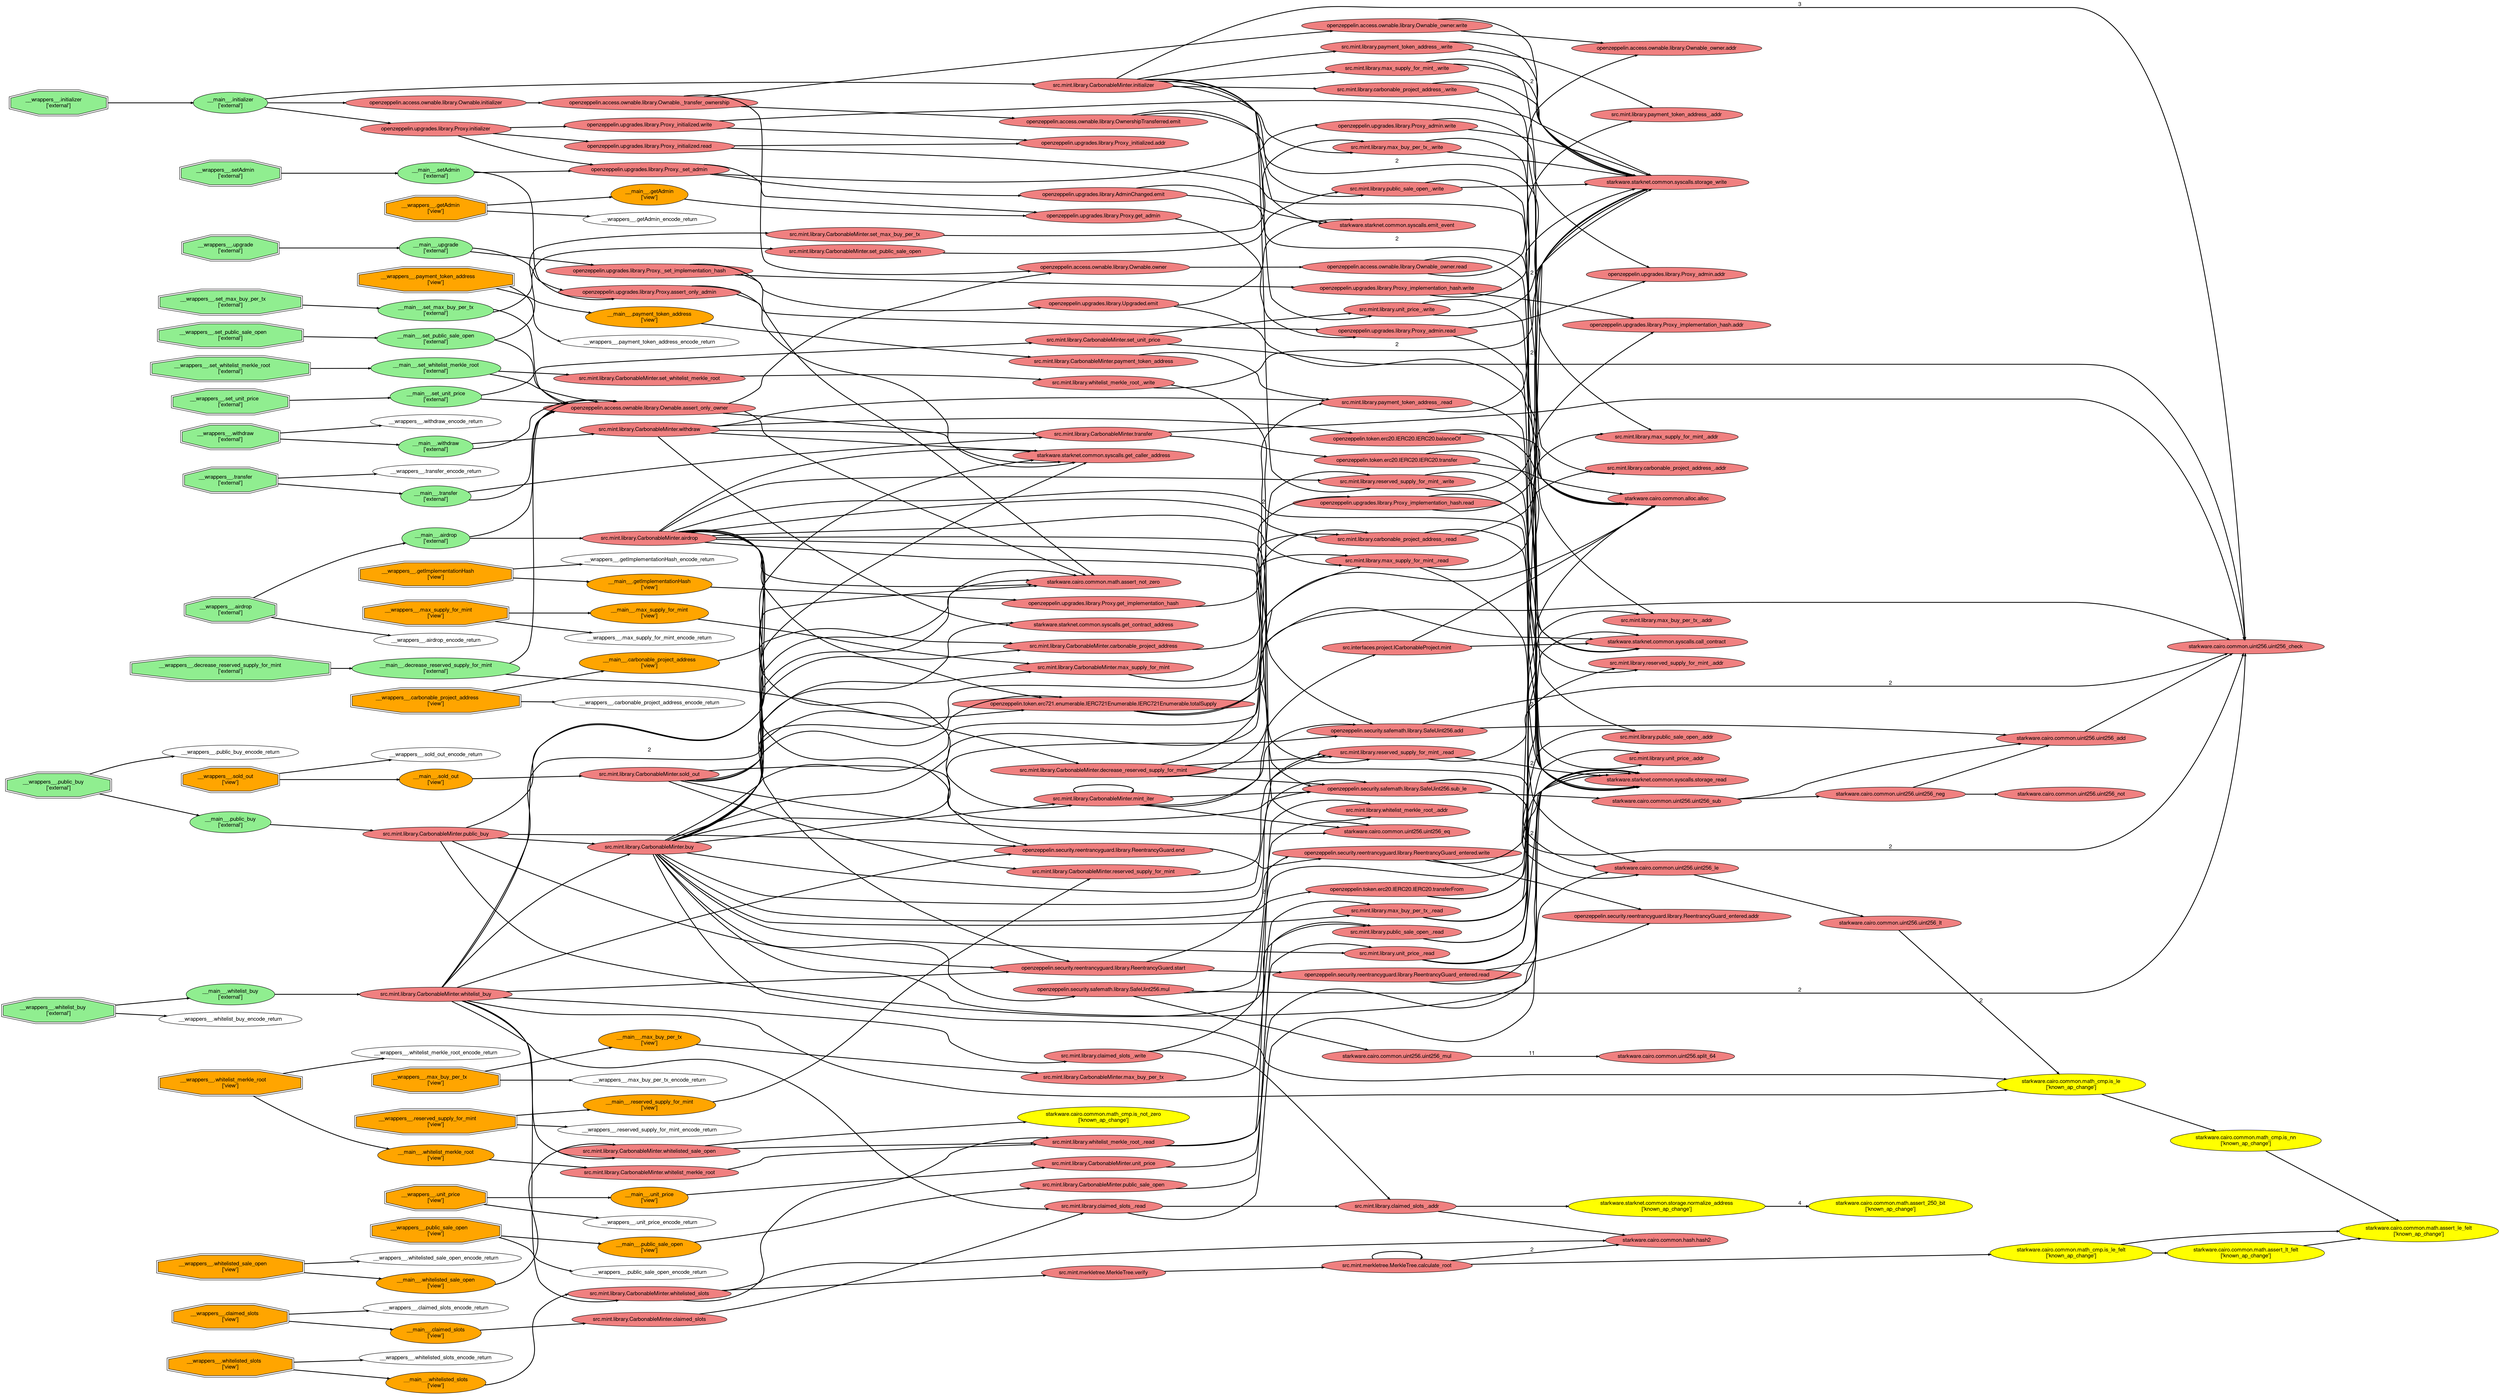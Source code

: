 // Call flow graph
digraph CarbonableMinter {
	graph [fontname="Helvetica,Arial,sans-serif" fontsize=20 layout=dot newrank=true rankdir=LR]
	node [fontname="Helvetica,Arial,sans-serif" pencolor="#00000044" shape="rect, plaintext" style=filled]
	edge [arrowsize=0.5 fontname="Helvetica,Arial,sans-serif" labeldistance=3 labelfontcolor="#00000080" penwidth=2]
	0 [label="starkware.cairo.common.alloc.alloc" color="" fillcolor=lightcoral shape=oval style=filled]
	3 [label="starkware.cairo.common.hash.hash2" color="" fillcolor=lightcoral shape=oval style=filled]
	9 [label="starkware.cairo.common.math.assert_not_zero" color="" fillcolor=lightcoral shape=oval style=filled]
	14 [label="starkware.cairo.common.math.assert_250_bit\l['known_ap_change']" color="" fillcolor=yellow shape=oval style=filled]
	27 [label="starkware.cairo.common.math.assert_le_felt\l['known_ap_change']" color="" fillcolor=yellow shape=oval style=filled]
	72 [label="starkware.cairo.common.math.assert_lt_felt\l['known_ap_change']" color="" fillcolor=yellow shape=oval style=filled]
	83 [label="starkware.starknet.common.storage.normalize_address\l['known_ap_change']" color="" fillcolor=yellow shape=oval style=filled]
	123 [label="starkware.starknet.common.syscalls.call_contract" color="" fillcolor=lightcoral shape=oval style=filled]
	135 [label="starkware.starknet.common.syscalls.get_caller_address" color="" fillcolor=lightcoral shape=oval style=filled]
	142 [label="starkware.starknet.common.syscalls.get_contract_address" color="" fillcolor=lightcoral shape=oval style=filled]
	149 [label="starkware.starknet.common.syscalls.storage_read" color="" fillcolor=lightcoral shape=oval style=filled]
	157 [label="starkware.starknet.common.syscalls.storage_write" color="" fillcolor=lightcoral shape=oval style=filled]
	165 [label="starkware.starknet.common.syscalls.emit_event" color="" fillcolor=lightcoral shape=oval style=filled]
	175 [label="starkware.cairo.common.math_cmp.is_not_zero\l['known_ap_change']" color="" fillcolor=yellow shape=oval style=filled]
	183 [label="starkware.cairo.common.math_cmp.is_nn\l['known_ap_change']" color="" fillcolor=yellow shape=oval style=filled]
	216 [label="starkware.cairo.common.math_cmp.is_le\l['known_ap_change']" color="" fillcolor=yellow shape=oval style=filled]
	221 [label="starkware.cairo.common.math_cmp.is_le_felt\l['known_ap_change']" color="" fillcolor=yellow shape=oval style=filled]
	241 [label="starkware.cairo.common.uint256.uint256_check" color="" fillcolor=lightcoral shape=oval style=filled]
	246 [label="starkware.cairo.common.uint256.uint256_add" color="" fillcolor=lightcoral shape=oval style=filled]
	268 [label="starkware.cairo.common.uint256.split_64" color="" fillcolor=lightcoral shape=oval style=filled]
	284 [label="starkware.cairo.common.uint256.uint256_mul" color="" fillcolor=lightcoral shape=oval style=filled]
	372 [label="starkware.cairo.common.uint256.uint256_lt" color="" fillcolor=lightcoral shape=oval style=filled]
	389 [label="starkware.cairo.common.uint256.uint256_le" color="" fillcolor=lightcoral shape=oval style=filled]
	401 [label="starkware.cairo.common.uint256.uint256_not" color="" fillcolor=lightcoral shape=oval style=filled]
	409 [label="starkware.cairo.common.uint256.uint256_neg" color="" fillcolor=lightcoral shape=oval style=filled]
	424 [label="starkware.cairo.common.uint256.uint256_sub" color="" fillcolor=lightcoral shape=oval style=filled]
	440 [label="starkware.cairo.common.uint256.uint256_eq" color="" fillcolor=lightcoral shape=oval style=filled]
	462 [label="openzeppelin.access.ownable.library.OwnershipTransferred.emit" color="" fillcolor=lightcoral shape=oval style=filled]
	487 [label="openzeppelin.access.ownable.library.Ownable_owner.addr" color="" fillcolor=lightcoral shape=oval style=filled]
	492 [label="openzeppelin.access.ownable.library.Ownable_owner.read" color="" fillcolor=lightcoral shape=oval style=filled]
	505 [label="openzeppelin.access.ownable.library.Ownable_owner.write" color="" fillcolor=lightcoral shape=oval style=filled]
	517 [label="openzeppelin.access.ownable.library.Ownable.initializer" color="" fillcolor=lightcoral shape=oval style=filled]
	524 [label="openzeppelin.access.ownable.library.Ownable.assert_only_owner" color="" fillcolor=lightcoral shape=oval style=filled]
	539 [label="openzeppelin.access.ownable.library.Ownable.owner" color="" fillcolor=lightcoral shape=oval style=filled]
	545 [label="openzeppelin.access.ownable.library.Ownable._transfer_ownership" color="" fillcolor=lightcoral shape=oval style=filled]
	566 [label="openzeppelin.upgrades.library.Upgraded.emit" color="" fillcolor=lightcoral shape=oval style=filled]
	590 [label="openzeppelin.upgrades.library.AdminChanged.emit" color="" fillcolor=lightcoral shape=oval style=filled]
	615 [label="openzeppelin.upgrades.library.Proxy_implementation_hash.addr" color="" fillcolor=lightcoral shape=oval style=filled]
	620 [label="openzeppelin.upgrades.library.Proxy_implementation_hash.read" color="" fillcolor=lightcoral shape=oval style=filled]
	633 [label="openzeppelin.upgrades.library.Proxy_implementation_hash.write" color="" fillcolor=lightcoral shape=oval style=filled]
	645 [label="openzeppelin.upgrades.library.Proxy_admin.addr" color="" fillcolor=lightcoral shape=oval style=filled]
	650 [label="openzeppelin.upgrades.library.Proxy_admin.read" color="" fillcolor=lightcoral shape=oval style=filled]
	663 [label="openzeppelin.upgrades.library.Proxy_admin.write" color="" fillcolor=lightcoral shape=oval style=filled]
	675 [label="openzeppelin.upgrades.library.Proxy_initialized.addr" color="" fillcolor=lightcoral shape=oval style=filled]
	680 [label="openzeppelin.upgrades.library.Proxy_initialized.read" color="" fillcolor=lightcoral shape=oval style=filled]
	693 [label="openzeppelin.upgrades.library.Proxy_initialized.write" color="" fillcolor=lightcoral shape=oval style=filled]
	705 [label="openzeppelin.upgrades.library.Proxy.initializer" color="" fillcolor=lightcoral shape=oval style=filled]
	723 [label="openzeppelin.upgrades.library.Proxy.assert_only_admin" color="" fillcolor=lightcoral shape=oval style=filled]
	736 [label="openzeppelin.upgrades.library.Proxy.get_implementation_hash" color="" fillcolor=lightcoral shape=oval style=filled]
	742 [label="openzeppelin.upgrades.library.Proxy.get_admin" color="" fillcolor=lightcoral shape=oval style=filled]
	748 [label="openzeppelin.upgrades.library.Proxy._set_admin" color="" fillcolor=lightcoral shape=oval style=filled]
	769 [label="openzeppelin.upgrades.library.Proxy._set_implementation_hash" color="" fillcolor=lightcoral shape=oval style=filled]
	787 [label="openzeppelin.token.erc20.IERC20.IERC20.balanceOf" color="" fillcolor=lightcoral shape=oval style=filled]
	811 [label="openzeppelin.token.erc20.IERC20.IERC20.transfer" color="" fillcolor=lightcoral shape=oval style=filled]
	836 [label="openzeppelin.token.erc20.IERC20.IERC20.transferFrom" color="" fillcolor=lightcoral shape=oval style=filled]
	862 [label="openzeppelin.token.erc721.enumerable.IERC721Enumerable.IERC721Enumerable.totalSupply" color="" fillcolor=lightcoral shape=oval style=filled]
	883 [label="openzeppelin.security.reentrancyguard.library.ReentrancyGuard_entered.addr" color="" fillcolor=lightcoral shape=oval style=filled]
	888 [label="openzeppelin.security.reentrancyguard.library.ReentrancyGuard_entered.read" color="" fillcolor=lightcoral shape=oval style=filled]
	901 [label="openzeppelin.security.reentrancyguard.library.ReentrancyGuard_entered.write" color="" fillcolor=lightcoral shape=oval style=filled]
	913 [label="openzeppelin.security.reentrancyguard.library.ReentrancyGuard.start" color="" fillcolor=lightcoral shape=oval style=filled]
	928 [label="openzeppelin.security.reentrancyguard.library.ReentrancyGuard.end" color="" fillcolor=lightcoral shape=oval style=filled]
	936 [label="openzeppelin.security.safemath.library.SafeUint256.add" color="" fillcolor=lightcoral shape=oval style=filled]
	957 [label="openzeppelin.security.safemath.library.SafeUint256.sub_le" color="" fillcolor=lightcoral shape=oval style=filled]
	984 [label="openzeppelin.security.safemath.library.SafeUint256.mul" color="" fillcolor=lightcoral shape=oval style=filled]
	1043 [label="src.interfaces.project.ICarbonableProject.mint" color="" fillcolor=lightcoral shape=oval style=filled]
	1064 [label="src.mint.merkletree.MerkleTree.verify" color="" fillcolor=lightcoral shape=oval style=filled]
	1089 [label="src.mint.merkletree.MerkleTree.calculate_root" color="" fillcolor=lightcoral shape=oval style=filled]
	1133 [label="src.mint.library.carbonable_project_address_.addr" color="" fillcolor=lightcoral shape=oval style=filled]
	1138 [label="src.mint.library.carbonable_project_address_.read" color="" fillcolor=lightcoral shape=oval style=filled]
	1151 [label="src.mint.library.carbonable_project_address_.write" color="" fillcolor=lightcoral shape=oval style=filled]
	1163 [label="src.mint.library.payment_token_address_.addr" color="" fillcolor=lightcoral shape=oval style=filled]
	1168 [label="src.mint.library.payment_token_address_.read" color="" fillcolor=lightcoral shape=oval style=filled]
	1181 [label="src.mint.library.payment_token_address_.write" color="" fillcolor=lightcoral shape=oval style=filled]
	1193 [label="src.mint.library.public_sale_open_.addr" color="" fillcolor=lightcoral shape=oval style=filled]
	1198 [label="src.mint.library.public_sale_open_.read" color="" fillcolor=lightcoral shape=oval style=filled]
	1211 [label="src.mint.library.public_sale_open_.write" color="" fillcolor=lightcoral shape=oval style=filled]
	1223 [label="src.mint.library.max_buy_per_tx_.addr" color="" fillcolor=lightcoral shape=oval style=filled]
	1228 [label="src.mint.library.max_buy_per_tx_.read" color="" fillcolor=lightcoral shape=oval style=filled]
	1241 [label="src.mint.library.max_buy_per_tx_.write" color="" fillcolor=lightcoral shape=oval style=filled]
	1253 [label="src.mint.library.unit_price_.addr" color="" fillcolor=lightcoral shape=oval style=filled]
	1258 [label="src.mint.library.unit_price_.read" color="" fillcolor=lightcoral shape=oval style=filled]
	1277 [label="src.mint.library.unit_price_.write" color="" fillcolor=lightcoral shape=oval style=filled]
	1294 [label="src.mint.library.max_supply_for_mint_.addr" color="" fillcolor=lightcoral shape=oval style=filled]
	1299 [label="src.mint.library.max_supply_for_mint_.read" color="" fillcolor=lightcoral shape=oval style=filled]
	1318 [label="src.mint.library.max_supply_for_mint_.write" color="" fillcolor=lightcoral shape=oval style=filled]
	1335 [label="src.mint.library.reserved_supply_for_mint_.addr" color="" fillcolor=lightcoral shape=oval style=filled]
	1340 [label="src.mint.library.reserved_supply_for_mint_.read" color="" fillcolor=lightcoral shape=oval style=filled]
	1359 [label="src.mint.library.reserved_supply_for_mint_.write" color="" fillcolor=lightcoral shape=oval style=filled]
	1376 [label="src.mint.library.whitelist_merkle_root_.addr" color="" fillcolor=lightcoral shape=oval style=filled]
	1381 [label="src.mint.library.whitelist_merkle_root_.read" color="" fillcolor=lightcoral shape=oval style=filled]
	1394 [label="src.mint.library.whitelist_merkle_root_.write" color="" fillcolor=lightcoral shape=oval style=filled]
	1406 [label="src.mint.library.claimed_slots_.addr" color="" fillcolor=lightcoral shape=oval style=filled]
	1420 [label="src.mint.library.claimed_slots_.read" color="" fillcolor=lightcoral shape=oval style=filled]
	1434 [label="src.mint.library.claimed_slots_.write" color="" fillcolor=lightcoral shape=oval style=filled]
	1447 [label="src.mint.library.CarbonableMinter.initializer" color="" fillcolor=lightcoral shape=oval style=filled]
	1488 [label="src.mint.library.CarbonableMinter.carbonable_project_address" color="" fillcolor=lightcoral shape=oval style=filled]
	1494 [label="src.mint.library.CarbonableMinter.payment_token_address" color="" fillcolor=lightcoral shape=oval style=filled]
	1500 [label="src.mint.library.CarbonableMinter.whitelisted_sale_open" color="" fillcolor=lightcoral shape=oval style=filled]
	1512 [label="src.mint.library.CarbonableMinter.public_sale_open" color="" fillcolor=lightcoral shape=oval style=filled]
	1518 [label="src.mint.library.CarbonableMinter.max_buy_per_tx" color="" fillcolor=lightcoral shape=oval style=filled]
	1524 [label="src.mint.library.CarbonableMinter.unit_price" color="" fillcolor=lightcoral shape=oval style=filled]
	1530 [label="src.mint.library.CarbonableMinter.max_supply_for_mint" color="" fillcolor=lightcoral shape=oval style=filled]
	1536 [label="src.mint.library.CarbonableMinter.reserved_supply_for_mint" color="" fillcolor=lightcoral shape=oval style=filled]
	1542 [label="src.mint.library.CarbonableMinter.whitelist_merkle_root" color="" fillcolor=lightcoral shape=oval style=filled]
	1548 [label="src.mint.library.CarbonableMinter.whitelisted_slots" color="" fillcolor=lightcoral shape=oval style=filled]
	1572 [label="src.mint.library.CarbonableMinter.claimed_slots" color="" fillcolor=lightcoral shape=oval style=filled]
	1579 [label="src.mint.library.CarbonableMinter.sold_out" color="" fillcolor=lightcoral shape=oval style=filled]
	1619 [label="src.mint.library.CarbonableMinter.set_whitelist_merkle_root" color="" fillcolor=lightcoral shape=oval style=filled]
	1626 [label="src.mint.library.CarbonableMinter.set_public_sale_open" color="" fillcolor=lightcoral shape=oval style=filled]
	1633 [label="src.mint.library.CarbonableMinter.set_max_buy_per_tx" color="" fillcolor=lightcoral shape=oval style=filled]
	1640 [label="src.mint.library.CarbonableMinter.set_unit_price" color="" fillcolor=lightcoral shape=oval style=filled]
	1653 [label="src.mint.library.CarbonableMinter.decrease_reserved_supply_for_mint" color="" fillcolor=lightcoral shape=oval style=filled]
	1689 [label="src.mint.library.CarbonableMinter.airdrop" color="" fillcolor=lightcoral shape=oval style=filled]
	1774 [label="src.mint.library.CarbonableMinter.withdraw" color="" fillcolor=lightcoral shape=oval style=filled]
	1803 [label="src.mint.library.CarbonableMinter.transfer" color="" fillcolor=lightcoral shape=oval style=filled]
	1824 [label="src.mint.library.CarbonableMinter.whitelist_buy" color="" fillcolor=lightcoral shape=oval style=filled]
	1880 [label="src.mint.library.CarbonableMinter.public_buy" color="" fillcolor=lightcoral shape=oval style=filled]
	1902 [label="src.mint.library.CarbonableMinter.buy" color="" fillcolor=lightcoral shape=oval style=filled]
	2019 [label="src.mint.library.CarbonableMinter.mint_iter" color="" fillcolor=lightcoral shape=oval style=filled]
	2075 [label="__main__.initializer\l['external']" color="" fillcolor=lightgreen shape=oval style=filled]
	2097 [label="__wrappers__.initializer\l['external']" color="" fillcolor=lightgreen shape=doubleoctagon style=filled]
	2126 [label="__main__.getImplementationHash\l['view']" color="" fillcolor=orange shape=oval style=filled]
	2132 [label="__wrappers__.getImplementationHash_encode_return" color="" fillcolor=white shape=oval style=solid]
	2141 [label="__wrappers__.getImplementationHash\l['view']" color="" fillcolor=orange shape=doubleoctagon style=filled]
	2156 [label="__main__.getAdmin\l['view']" color="" fillcolor=orange shape=oval style=filled]
	2162 [label="__wrappers__.getAdmin_encode_return" color="" fillcolor=white shape=oval style=solid]
	2171 [label="__wrappers__.getAdmin\l['view']" color="" fillcolor=orange shape=doubleoctagon style=filled]
	2186 [label="__main__.upgrade\l['external']" color="" fillcolor=lightgreen shape=oval style=filled]
	2195 [label="__wrappers__.upgrade\l['external']" color="" fillcolor=lightgreen shape=doubleoctagon style=filled]
	2213 [label="__main__.setAdmin\l['external']" color="" fillcolor=lightgreen shape=oval style=filled]
	2222 [label="__wrappers__.setAdmin\l['external']" color="" fillcolor=lightgreen shape=doubleoctagon style=filled]
	2240 [label="__main__.carbonable_project_address\l['view']" color="" fillcolor=orange shape=oval style=filled]
	2246 [label="__wrappers__.carbonable_project_address_encode_return" color="" fillcolor=white shape=oval style=solid]
	2255 [label="__wrappers__.carbonable_project_address\l['view']" color="" fillcolor=orange shape=doubleoctagon style=filled]
	2270 [label="__main__.payment_token_address\l['view']" color="" fillcolor=orange shape=oval style=filled]
	2276 [label="__wrappers__.payment_token_address_encode_return" color="" fillcolor=white shape=oval style=solid]
	2285 [label="__wrappers__.payment_token_address\l['view']" color="" fillcolor=orange shape=doubleoctagon style=filled]
	2300 [label="__main__.whitelisted_sale_open\l['view']" color="" fillcolor=orange shape=oval style=filled]
	2306 [label="__wrappers__.whitelisted_sale_open_encode_return" color="" fillcolor=white shape=oval style=solid]
	2315 [label="__wrappers__.whitelisted_sale_open\l['view']" color="" fillcolor=orange shape=doubleoctagon style=filled]
	2330 [label="__main__.public_sale_open\l['view']" color="" fillcolor=orange shape=oval style=filled]
	2336 [label="__wrappers__.public_sale_open_encode_return" color="" fillcolor=white shape=oval style=solid]
	2345 [label="__wrappers__.public_sale_open\l['view']" color="" fillcolor=orange shape=doubleoctagon style=filled]
	2360 [label="__main__.max_buy_per_tx\l['view']" color="" fillcolor=orange shape=oval style=filled]
	2366 [label="__wrappers__.max_buy_per_tx_encode_return" color="" fillcolor=white shape=oval style=solid]
	2375 [label="__wrappers__.max_buy_per_tx\l['view']" color="" fillcolor=orange shape=doubleoctagon style=filled]
	2390 [label="__main__.unit_price\l['view']" color="" fillcolor=orange shape=oval style=filled]
	2396 [label="__wrappers__.unit_price_encode_return" color="" fillcolor=white shape=oval style=solid]
	2406 [label="__wrappers__.unit_price\l['view']" color="" fillcolor=orange shape=doubleoctagon style=filled]
	2421 [label="__main__.reserved_supply_for_mint\l['view']" color="" fillcolor=orange shape=oval style=filled]
	2427 [label="__wrappers__.reserved_supply_for_mint_encode_return" color="" fillcolor=white shape=oval style=solid]
	2437 [label="__wrappers__.reserved_supply_for_mint\l['view']" color="" fillcolor=orange shape=doubleoctagon style=filled]
	2452 [label="__main__.max_supply_for_mint\l['view']" color="" fillcolor=orange shape=oval style=filled]
	2458 [label="__wrappers__.max_supply_for_mint_encode_return" color="" fillcolor=white shape=oval style=solid]
	2468 [label="__wrappers__.max_supply_for_mint\l['view']" color="" fillcolor=orange shape=doubleoctagon style=filled]
	2483 [label="__main__.whitelist_merkle_root\l['view']" color="" fillcolor=orange shape=oval style=filled]
	2489 [label="__wrappers__.whitelist_merkle_root_encode_return" color="" fillcolor=white shape=oval style=solid]
	2498 [label="__wrappers__.whitelist_merkle_root\l['view']" color="" fillcolor=orange shape=doubleoctagon style=filled]
	2513 [label="__main__.whitelisted_slots\l['view']" color="" fillcolor=orange shape=oval style=filled]
	2523 [label="__wrappers__.whitelisted_slots_encode_return" color="" fillcolor=white shape=oval style=solid]
	2532 [label="__wrappers__.whitelisted_slots\l['view']" color="" fillcolor=orange shape=doubleoctagon style=filled]
	2561 [label="__main__.claimed_slots\l['view']" color="" fillcolor=orange shape=oval style=filled]
	2568 [label="__wrappers__.claimed_slots_encode_return" color="" fillcolor=white shape=oval style=solid]
	2577 [label="__wrappers__.claimed_slots\l['view']" color="" fillcolor=orange shape=doubleoctagon style=filled]
	2595 [label="__main__.sold_out\l['view']" color="" fillcolor=orange shape=oval style=filled]
	2601 [label="__wrappers__.sold_out_encode_return" color="" fillcolor=white shape=oval style=solid]
	2610 [label="__wrappers__.sold_out\l['view']" color="" fillcolor=orange shape=doubleoctagon style=filled]
	2625 [label="__main__.set_whitelist_merkle_root\l['external']" color="" fillcolor=lightgreen shape=oval style=filled]
	2634 [label="__wrappers__.set_whitelist_merkle_root\l['external']" color="" fillcolor=lightgreen shape=doubleoctagon style=filled]
	2652 [label="__main__.set_public_sale_open\l['external']" color="" fillcolor=lightgreen shape=oval style=filled]
	2661 [label="__wrappers__.set_public_sale_open\l['external']" color="" fillcolor=lightgreen shape=doubleoctagon style=filled]
	2679 [label="__main__.set_max_buy_per_tx\l['external']" color="" fillcolor=lightgreen shape=oval style=filled]
	2688 [label="__wrappers__.set_max_buy_per_tx\l['external']" color="" fillcolor=lightgreen shape=doubleoctagon style=filled]
	2706 [label="__main__.set_unit_price\l['external']" color="" fillcolor=lightgreen shape=oval style=filled]
	2716 [label="__wrappers__.set_unit_price\l['external']" color="" fillcolor=lightgreen shape=doubleoctagon style=filled]
	2735 [label="__main__.decrease_reserved_supply_for_mint\l['external']" color="" fillcolor=lightgreen shape=oval style=filled]
	2745 [label="__wrappers__.decrease_reserved_supply_for_mint\l['external']" color="" fillcolor=lightgreen shape=doubleoctagon style=filled]
	2764 [label="__main__.airdrop\l['external']" color="" fillcolor=lightgreen shape=oval style=filled]
	2774 [label="__wrappers__.airdrop_encode_return" color="" fillcolor=white shape=oval style=solid]
	2783 [label="__wrappers__.airdrop\l['external']" color="" fillcolor=lightgreen shape=doubleoctagon style=filled]
	2802 [label="__main__.withdraw\l['external']" color="" fillcolor=lightgreen shape=oval style=filled]
	2810 [label="__wrappers__.withdraw_encode_return" color="" fillcolor=white shape=oval style=solid]
	2819 [label="__wrappers__.withdraw\l['external']" color="" fillcolor=lightgreen shape=doubleoctagon style=filled]
	2834 [label="__main__.transfer\l['external']" color="" fillcolor=lightgreen shape=oval style=filled]
	2846 [label="__wrappers__.transfer_encode_return" color="" fillcolor=white shape=oval style=solid]
	2855 [label="__wrappers__.transfer\l['external']" color="" fillcolor=lightgreen shape=doubleoctagon style=filled]
	2876 [label="__main__.whitelist_buy\l['external']" color="" fillcolor=lightgreen shape=oval style=filled]
	2886 [label="__wrappers__.whitelist_buy_encode_return" color="" fillcolor=white shape=oval style=solid]
	2895 [label="__wrappers__.whitelist_buy\l['external']" color="" fillcolor=lightgreen shape=doubleoctagon style=filled]
	2926 [label="__main__.public_buy\l['external']" color="" fillcolor=lightgreen shape=oval style=filled]
	2933 [label="__wrappers__.public_buy_encode_return" color="" fillcolor=white shape=oval style=solid]
	2942 [label="__wrappers__.public_buy\l['external']" color="" fillcolor=lightgreen shape=doubleoctagon style=filled]
	72 -> 27
	83 -> 14 [label=4]
	183 -> 27
	216 -> 183
	221 -> 27
	221 -> 72
	246 -> 241
	284 -> 268 [label=11]
	372 -> 216 [label=2]
	389 -> 372
	409 -> 401
	409 -> 246
	424 -> 409
	424 -> 246
	462 -> 0 [label=2]
	462 -> 165
	492 -> 487
	492 -> 149
	505 -> 487
	505 -> 157
	517 -> 545
	524 -> 539
	524 -> 135
	524 -> 9
	539 -> 492
	545 -> 539
	545 -> 505
	545 -> 462
	566 -> 0 [label=2]
	566 -> 165
	590 -> 0 [label=2]
	590 -> 165
	620 -> 615
	620 -> 149
	633 -> 615
	633 -> 157
	650 -> 645
	650 -> 149
	663 -> 645
	663 -> 157
	680 -> 675
	680 -> 149
	693 -> 675
	693 -> 157
	705 -> 680
	705 -> 693
	705 -> 748
	723 -> 135
	723 -> 650
	736 -> 620
	742 -> 650
	748 -> 742
	748 -> 663
	748 -> 590
	769 -> 9
	769 -> 633
	769 -> 566
	787 -> 0
	787 -> 123
	811 -> 0
	811 -> 123
	836 -> 0
	836 -> 123
	862 -> 0
	862 -> 123
	888 -> 883
	888 -> 149
	901 -> 883
	901 -> 157
	913 -> 888
	913 -> 901
	928 -> 901
	936 -> 241 [label=2]
	936 -> 246
	957 -> 241 [label=2]
	957 -> 389
	957 -> 424
	984 -> 241 [label=2]
	984 -> 440 [label=2]
	984 -> 284
	1043 -> 0
	1043 -> 123
	1064 -> 1089
	1089 -> 221
	1089 -> 3 [label=2]
	1089 -> 1089
	1138 -> 1133
	1138 -> 149
	1151 -> 1133
	1151 -> 157
	1168 -> 1163
	1168 -> 149
	1181 -> 1163
	1181 -> 157
	1198 -> 1193
	1198 -> 149
	1211 -> 1193
	1211 -> 157
	1228 -> 1223
	1228 -> 149
	1241 -> 1223
	1241 -> 157
	1258 -> 1253
	1258 -> 149 [label=2]
	1277 -> 1253
	1277 -> 157 [label=2]
	1299 -> 1294
	1299 -> 149 [label=2]
	1318 -> 1294
	1318 -> 157 [label=2]
	1340 -> 1335
	1340 -> 149 [label=2]
	1359 -> 1335
	1359 -> 157 [label=2]
	1381 -> 1376
	1381 -> 149
	1394 -> 1376
	1394 -> 157
	1406 -> 3
	1406 -> 83
	1420 -> 1406
	1420 -> 149
	1434 -> 1406
	1434 -> 157
	1447 -> 241 [label=3]
	1447 -> 1151
	1447 -> 1181
	1447 -> 1211
	1447 -> 1241
	1447 -> 1277
	1447 -> 1318
	1447 -> 1359
	1488 -> 1138
	1494 -> 1168
	1500 -> 1381
	1500 -> 175
	1512 -> 1198
	1518 -> 1228
	1524 -> 1258
	1530 -> 1299
	1536 -> 1340
	1542 -> 1381
	1548 -> 3
	1548 -> 1381
	1548 -> 1064
	1572 -> 1420
	1579 -> 1530
	1579 -> 1536
	1579 -> 957
	1579 -> 1488
	1579 -> 862
	1579 -> 440
	1619 -> 1394
	1626 -> 1211
	1633 -> 1241
	1640 -> 241
	1640 -> 1277
	1653 -> 241
	1653 -> 1340
	1653 -> 389
	1653 -> 957
	1653 -> 1359
	1689 -> 913
	1689 -> 135
	1689 -> 9
	1689 -> 1138
	1689 -> 862
	1689 -> 936
	1689 -> 1299
	1689 -> 389 [label=2]
	1689 -> 1340
	1689 -> 957
	1689 -> 1359
	1689 -> 2019
	1689 -> 928
	1774 -> 135
	1774 -> 142
	1774 -> 1168
	1774 -> 787
	1774 -> 1803
	1803 -> 241
	1803 -> 811
	1824 -> 913
	1824 -> 1500
	1824 -> 9 [label=2]
	1824 -> 135
	1824 -> 1548
	1824 -> 1420
	1824 -> 216
	1824 -> 1434
	1824 -> 1902
	1824 -> 928
	1880 -> 913
	1880 -> 1198
	1880 -> 9
	1880 -> 1902
	1880 -> 928
	1902 -> 135
	1902 -> 9
	1902 -> 1228
	1902 -> 216
	1902 -> 1138
	1902 -> 862
	1902 -> 936
	1902 -> 1299
	1902 -> 1340
	1902 -> 957
	1902 -> 389
	1902 -> 1258
	1902 -> 984
	1902 -> 142
	1902 -> 1168
	1902 -> 836
	1902 -> 2019
	2019 -> 440
	2019 -> 936
	2019 -> 1043
	2019 -> 957
	2019 -> 2019
	2075 -> 1447
	2075 -> 517
	2075 -> 705
	2097 -> 2075
	2126 -> 736
	2141 -> 2126
	2141 -> 2132
	2156 -> 742
	2171 -> 2156
	2171 -> 2162
	2186 -> 723
	2186 -> 769
	2195 -> 2186
	2213 -> 723
	2213 -> 748
	2222 -> 2213
	2240 -> 1488
	2255 -> 2240
	2255 -> 2246
	2270 -> 1494
	2285 -> 2270
	2285 -> 2276
	2300 -> 1500
	2315 -> 2300
	2315 -> 2306
	2330 -> 1512
	2345 -> 2330
	2345 -> 2336
	2360 -> 1518
	2375 -> 2360
	2375 -> 2366
	2390 -> 1524
	2406 -> 2390
	2406 -> 2396
	2421 -> 1536
	2437 -> 2421
	2437 -> 2427
	2452 -> 1530
	2468 -> 2452
	2468 -> 2458
	2483 -> 1542
	2498 -> 2483
	2498 -> 2489
	2513 -> 1548
	2532 -> 2513
	2532 -> 2523
	2561 -> 1572
	2577 -> 2561
	2577 -> 2568
	2595 -> 1579
	2610 -> 2595
	2610 -> 2601
	2625 -> 524
	2625 -> 1619
	2634 -> 2625
	2652 -> 524
	2652 -> 1626
	2661 -> 2652
	2679 -> 524
	2679 -> 1633
	2688 -> 2679
	2706 -> 524
	2706 -> 1640
	2716 -> 2706
	2735 -> 524
	2735 -> 1653
	2745 -> 2735
	2764 -> 524
	2764 -> 1689
	2783 -> 2764
	2783 -> 2774
	2802 -> 524
	2802 -> 1774
	2819 -> 2802
	2819 -> 2810
	2834 -> 524
	2834 -> 1803
	2855 -> 2834
	2855 -> 2846
	2876 -> 1824
	2895 -> 2876
	2895 -> 2886
	2926 -> 1880
	2942 -> 2926
	2942 -> 2933
}
